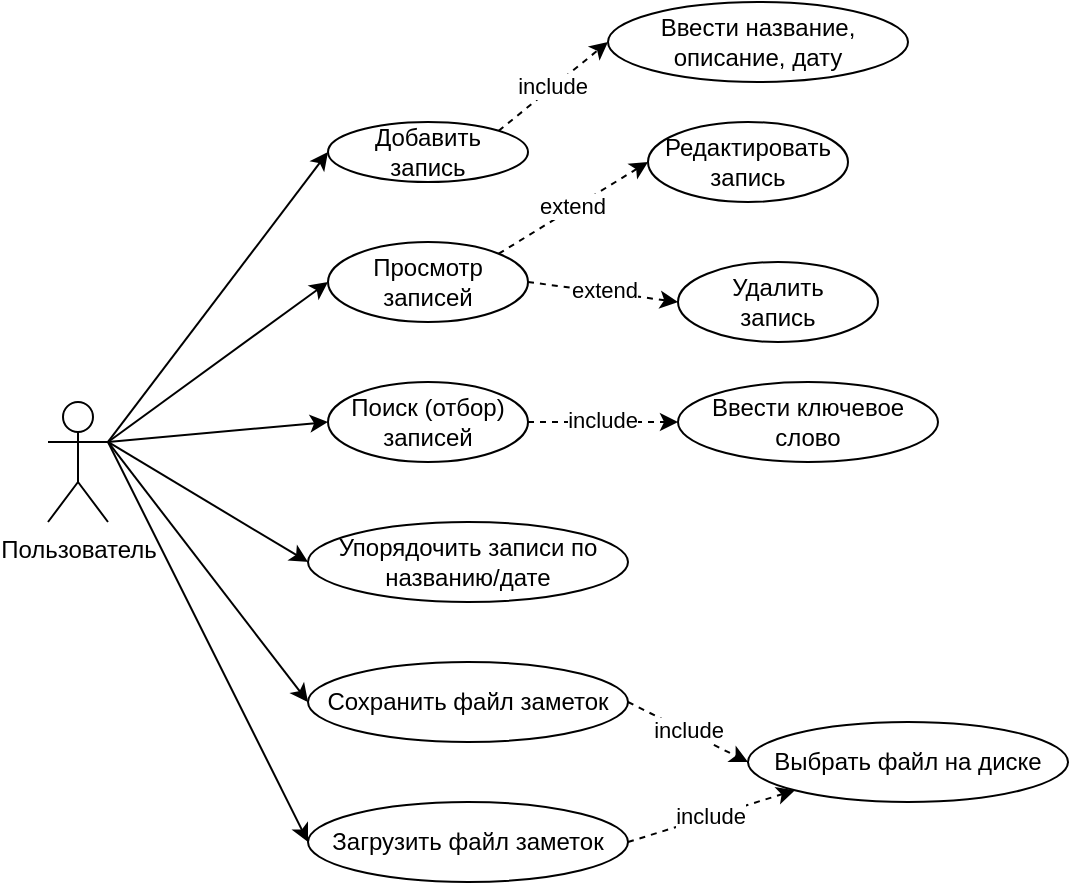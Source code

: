 <mxfile version="24.5.5" type="device">
  <diagram name="Страница — 1" id="y5prwohk2vhtFyD8Ihpn">
    <mxGraphModel dx="880" dy="434" grid="1" gridSize="10" guides="1" tooltips="1" connect="1" arrows="1" fold="1" page="1" pageScale="1" pageWidth="827" pageHeight="1169" math="0" shadow="0">
      <root>
        <mxCell id="0" />
        <mxCell id="1" parent="0" />
        <mxCell id="AqbD70TO4c_D7pka246Y-15" style="rounded=0;orthogonalLoop=1;jettySize=auto;html=1;exitX=1;exitY=0.333;exitDx=0;exitDy=0;exitPerimeter=0;entryX=0;entryY=0.5;entryDx=0;entryDy=0;" edge="1" parent="1" source="AqbD70TO4c_D7pka246Y-1" target="AqbD70TO4c_D7pka246Y-2">
          <mxGeometry relative="1" as="geometry" />
        </mxCell>
        <mxCell id="AqbD70TO4c_D7pka246Y-16" style="rounded=0;orthogonalLoop=1;jettySize=auto;html=1;exitX=1;exitY=0.333;exitDx=0;exitDy=0;exitPerimeter=0;entryX=0;entryY=0.5;entryDx=0;entryDy=0;" edge="1" parent="1" source="AqbD70TO4c_D7pka246Y-1" target="AqbD70TO4c_D7pka246Y-4">
          <mxGeometry relative="1" as="geometry" />
        </mxCell>
        <mxCell id="AqbD70TO4c_D7pka246Y-17" style="rounded=0;orthogonalLoop=1;jettySize=auto;html=1;exitX=1;exitY=0.333;exitDx=0;exitDy=0;exitPerimeter=0;entryX=0;entryY=0.5;entryDx=0;entryDy=0;" edge="1" parent="1" source="AqbD70TO4c_D7pka246Y-1" target="AqbD70TO4c_D7pka246Y-7">
          <mxGeometry relative="1" as="geometry" />
        </mxCell>
        <mxCell id="AqbD70TO4c_D7pka246Y-18" style="rounded=0;orthogonalLoop=1;jettySize=auto;html=1;exitX=1;exitY=0.333;exitDx=0;exitDy=0;exitPerimeter=0;entryX=0;entryY=0.5;entryDx=0;entryDy=0;" edge="1" parent="1" source="AqbD70TO4c_D7pka246Y-1" target="AqbD70TO4c_D7pka246Y-9">
          <mxGeometry relative="1" as="geometry" />
        </mxCell>
        <mxCell id="AqbD70TO4c_D7pka246Y-19" style="rounded=0;orthogonalLoop=1;jettySize=auto;html=1;exitX=1;exitY=0.333;exitDx=0;exitDy=0;exitPerimeter=0;entryX=0;entryY=0.5;entryDx=0;entryDy=0;" edge="1" parent="1" source="AqbD70TO4c_D7pka246Y-1" target="AqbD70TO4c_D7pka246Y-12">
          <mxGeometry relative="1" as="geometry" />
        </mxCell>
        <mxCell id="AqbD70TO4c_D7pka246Y-20" style="rounded=0;orthogonalLoop=1;jettySize=auto;html=1;exitX=1;exitY=0.333;exitDx=0;exitDy=0;exitPerimeter=0;entryX=0;entryY=0.5;entryDx=0;entryDy=0;" edge="1" parent="1" source="AqbD70TO4c_D7pka246Y-1" target="AqbD70TO4c_D7pka246Y-13">
          <mxGeometry relative="1" as="geometry" />
        </mxCell>
        <mxCell id="AqbD70TO4c_D7pka246Y-1" value="Пользователь" style="shape=umlActor;verticalLabelPosition=bottom;verticalAlign=top;html=1;" vertex="1" parent="1">
          <mxGeometry x="50" y="270" width="30" height="60" as="geometry" />
        </mxCell>
        <mxCell id="AqbD70TO4c_D7pka246Y-2" value="Добавить&lt;div&gt;запись&lt;/div&gt;" style="ellipse;whiteSpace=wrap;html=1;" vertex="1" parent="1">
          <mxGeometry x="190" y="130" width="100" height="30" as="geometry" />
        </mxCell>
        <mxCell id="AqbD70TO4c_D7pka246Y-3" value="Ввести название, описание, дату" style="ellipse;whiteSpace=wrap;html=1;" vertex="1" parent="1">
          <mxGeometry x="330" y="70" width="150" height="40" as="geometry" />
        </mxCell>
        <mxCell id="AqbD70TO4c_D7pka246Y-4" value="Просмотр записей" style="ellipse;whiteSpace=wrap;html=1;" vertex="1" parent="1">
          <mxGeometry x="190" y="190" width="100" height="40" as="geometry" />
        </mxCell>
        <mxCell id="AqbD70TO4c_D7pka246Y-5" value="Редактировать&lt;div&gt;запись&lt;/div&gt;" style="ellipse;whiteSpace=wrap;html=1;" vertex="1" parent="1">
          <mxGeometry x="350" y="130" width="100" height="40" as="geometry" />
        </mxCell>
        <mxCell id="AqbD70TO4c_D7pka246Y-6" value="Удалить&lt;div&gt;запись&lt;/div&gt;" style="ellipse;whiteSpace=wrap;html=1;" vertex="1" parent="1">
          <mxGeometry x="365" y="200" width="100" height="40" as="geometry" />
        </mxCell>
        <mxCell id="AqbD70TO4c_D7pka246Y-7" value="Поиск (отбор)&lt;div&gt;записей&lt;/div&gt;" style="ellipse;whiteSpace=wrap;html=1;" vertex="1" parent="1">
          <mxGeometry x="190" y="260" width="100" height="40" as="geometry" />
        </mxCell>
        <mxCell id="AqbD70TO4c_D7pka246Y-8" value="Ввести ключевое&lt;div&gt;слово&lt;/div&gt;" style="ellipse;whiteSpace=wrap;html=1;" vertex="1" parent="1">
          <mxGeometry x="365" y="260" width="130" height="40" as="geometry" />
        </mxCell>
        <mxCell id="AqbD70TO4c_D7pka246Y-9" value="Упорядочить записи по названию/дате" style="ellipse;whiteSpace=wrap;html=1;" vertex="1" parent="1">
          <mxGeometry x="180" y="330" width="160" height="40" as="geometry" />
        </mxCell>
        <mxCell id="AqbD70TO4c_D7pka246Y-12" value="Сохранить файл заметок" style="ellipse;whiteSpace=wrap;html=1;" vertex="1" parent="1">
          <mxGeometry x="180" y="400" width="160" height="40" as="geometry" />
        </mxCell>
        <mxCell id="AqbD70TO4c_D7pka246Y-13" value="Загрузить файл заметок" style="ellipse;whiteSpace=wrap;html=1;" vertex="1" parent="1">
          <mxGeometry x="180" y="470" width="160" height="40" as="geometry" />
        </mxCell>
        <mxCell id="AqbD70TO4c_D7pka246Y-14" value="Выбрать файл на диске" style="ellipse;whiteSpace=wrap;html=1;" vertex="1" parent="1">
          <mxGeometry x="400" y="430" width="160" height="40" as="geometry" />
        </mxCell>
        <mxCell id="AqbD70TO4c_D7pka246Y-21" value="" style="endArrow=classic;html=1;rounded=0;exitX=1;exitY=0;exitDx=0;exitDy=0;entryX=0;entryY=0.5;entryDx=0;entryDy=0;dashed=1;" edge="1" parent="1" source="AqbD70TO4c_D7pka246Y-2" target="AqbD70TO4c_D7pka246Y-3">
          <mxGeometry width="50" height="50" relative="1" as="geometry">
            <mxPoint x="235" y="100" as="sourcePoint" />
            <mxPoint x="285" y="50" as="targetPoint" />
          </mxGeometry>
        </mxCell>
        <mxCell id="AqbD70TO4c_D7pka246Y-22" value="include" style="edgeLabel;html=1;align=center;verticalAlign=middle;resizable=0;points=[];" vertex="1" connectable="0" parent="AqbD70TO4c_D7pka246Y-21">
          <mxGeometry x="-0.011" y="1" relative="1" as="geometry">
            <mxPoint as="offset" />
          </mxGeometry>
        </mxCell>
        <mxCell id="AqbD70TO4c_D7pka246Y-24" value="" style="endArrow=classic;html=1;rounded=0;exitX=1;exitY=0;exitDx=0;exitDy=0;entryX=0;entryY=0.5;entryDx=0;entryDy=0;dashed=1;" edge="1" parent="1" source="AqbD70TO4c_D7pka246Y-4" target="AqbD70TO4c_D7pka246Y-5">
          <mxGeometry width="50" height="50" relative="1" as="geometry">
            <mxPoint x="295" y="190" as="sourcePoint" />
            <mxPoint x="350" y="146" as="targetPoint" />
          </mxGeometry>
        </mxCell>
        <mxCell id="AqbD70TO4c_D7pka246Y-25" value="extend" style="edgeLabel;html=1;align=center;verticalAlign=middle;resizable=0;points=[];" vertex="1" connectable="0" parent="AqbD70TO4c_D7pka246Y-24">
          <mxGeometry x="-0.011" y="1" relative="1" as="geometry">
            <mxPoint as="offset" />
          </mxGeometry>
        </mxCell>
        <mxCell id="AqbD70TO4c_D7pka246Y-28" value="" style="endArrow=classic;html=1;rounded=0;exitX=1;exitY=0.5;exitDx=0;exitDy=0;entryX=0;entryY=0.5;entryDx=0;entryDy=0;dashed=1;" edge="1" parent="1" source="AqbD70TO4c_D7pka246Y-4" target="AqbD70TO4c_D7pka246Y-6">
          <mxGeometry width="50" height="50" relative="1" as="geometry">
            <mxPoint x="285" y="206" as="sourcePoint" />
            <mxPoint x="360" y="160" as="targetPoint" />
          </mxGeometry>
        </mxCell>
        <mxCell id="AqbD70TO4c_D7pka246Y-29" value="extend" style="edgeLabel;html=1;align=center;verticalAlign=middle;resizable=0;points=[];" vertex="1" connectable="0" parent="AqbD70TO4c_D7pka246Y-28">
          <mxGeometry x="-0.011" y="1" relative="1" as="geometry">
            <mxPoint as="offset" />
          </mxGeometry>
        </mxCell>
        <mxCell id="AqbD70TO4c_D7pka246Y-30" value="" style="endArrow=classic;html=1;rounded=0;exitX=1;exitY=0.5;exitDx=0;exitDy=0;entryX=0;entryY=0.5;entryDx=0;entryDy=0;dashed=1;" edge="1" parent="1" source="AqbD70TO4c_D7pka246Y-7" target="AqbD70TO4c_D7pka246Y-8">
          <mxGeometry width="50" height="50" relative="1" as="geometry">
            <mxPoint x="285" y="144" as="sourcePoint" />
            <mxPoint x="340" y="100" as="targetPoint" />
          </mxGeometry>
        </mxCell>
        <mxCell id="AqbD70TO4c_D7pka246Y-31" value="include" style="edgeLabel;html=1;align=center;verticalAlign=middle;resizable=0;points=[];" vertex="1" connectable="0" parent="AqbD70TO4c_D7pka246Y-30">
          <mxGeometry x="-0.011" y="1" relative="1" as="geometry">
            <mxPoint as="offset" />
          </mxGeometry>
        </mxCell>
        <mxCell id="AqbD70TO4c_D7pka246Y-32" value="" style="endArrow=classic;html=1;rounded=0;exitX=1;exitY=0.5;exitDx=0;exitDy=0;entryX=0;entryY=0.5;entryDx=0;entryDy=0;dashed=1;" edge="1" parent="1" source="AqbD70TO4c_D7pka246Y-12" target="AqbD70TO4c_D7pka246Y-14">
          <mxGeometry width="50" height="50" relative="1" as="geometry">
            <mxPoint x="295" y="154" as="sourcePoint" />
            <mxPoint x="350" y="110" as="targetPoint" />
          </mxGeometry>
        </mxCell>
        <mxCell id="AqbD70TO4c_D7pka246Y-33" value="include" style="edgeLabel;html=1;align=center;verticalAlign=middle;resizable=0;points=[];" vertex="1" connectable="0" parent="AqbD70TO4c_D7pka246Y-32">
          <mxGeometry x="-0.011" y="1" relative="1" as="geometry">
            <mxPoint as="offset" />
          </mxGeometry>
        </mxCell>
        <mxCell id="AqbD70TO4c_D7pka246Y-36" value="" style="endArrow=classic;html=1;rounded=0;exitX=1;exitY=0.5;exitDx=0;exitDy=0;entryX=0;entryY=1;entryDx=0;entryDy=0;dashed=1;" edge="1" parent="1" source="AqbD70TO4c_D7pka246Y-13" target="AqbD70TO4c_D7pka246Y-14">
          <mxGeometry width="50" height="50" relative="1" as="geometry">
            <mxPoint x="305" y="164" as="sourcePoint" />
            <mxPoint x="360" y="120" as="targetPoint" />
          </mxGeometry>
        </mxCell>
        <mxCell id="AqbD70TO4c_D7pka246Y-37" value="include" style="edgeLabel;html=1;align=center;verticalAlign=middle;resizable=0;points=[];" vertex="1" connectable="0" parent="AqbD70TO4c_D7pka246Y-36">
          <mxGeometry x="-0.011" y="1" relative="1" as="geometry">
            <mxPoint as="offset" />
          </mxGeometry>
        </mxCell>
      </root>
    </mxGraphModel>
  </diagram>
</mxfile>
